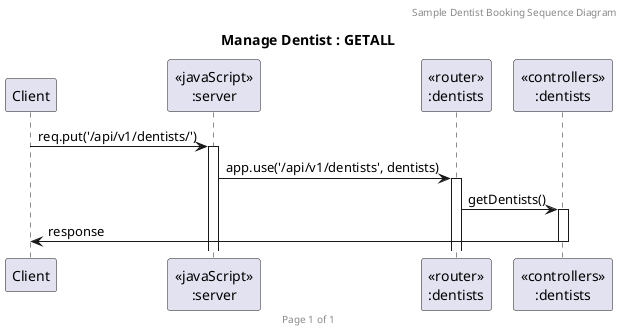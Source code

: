 @startuml Manage Dentist - PUT

header Sample Dentist Booking Sequence Diagram
footer Page %page% of %lastpage%
title "Manage Dentist : GETALL"

participant "Client" as client
participant "<<javaScript>>\n:server" as server
participant "<<router>>\n:dentists" as routerDentists
participant "<<controllers>>\n:dentists" as controllersDentists

' PUT - Update a dentist
client->server ++: req.put('/api/v1/dentists/')
server->routerDentists ++: app.use('/api/v1/dentists', dentists)
routerDentists -> controllersDentists ++: getDentists()
controllersDentists->client --: response

@enduml